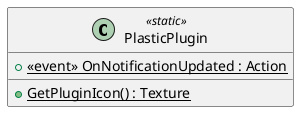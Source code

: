 @startuml
class PlasticPlugin <<static>> {
    + {static}  <<event>> OnNotificationUpdated : Action 
    + {static} GetPluginIcon() : Texture
}
@enduml

